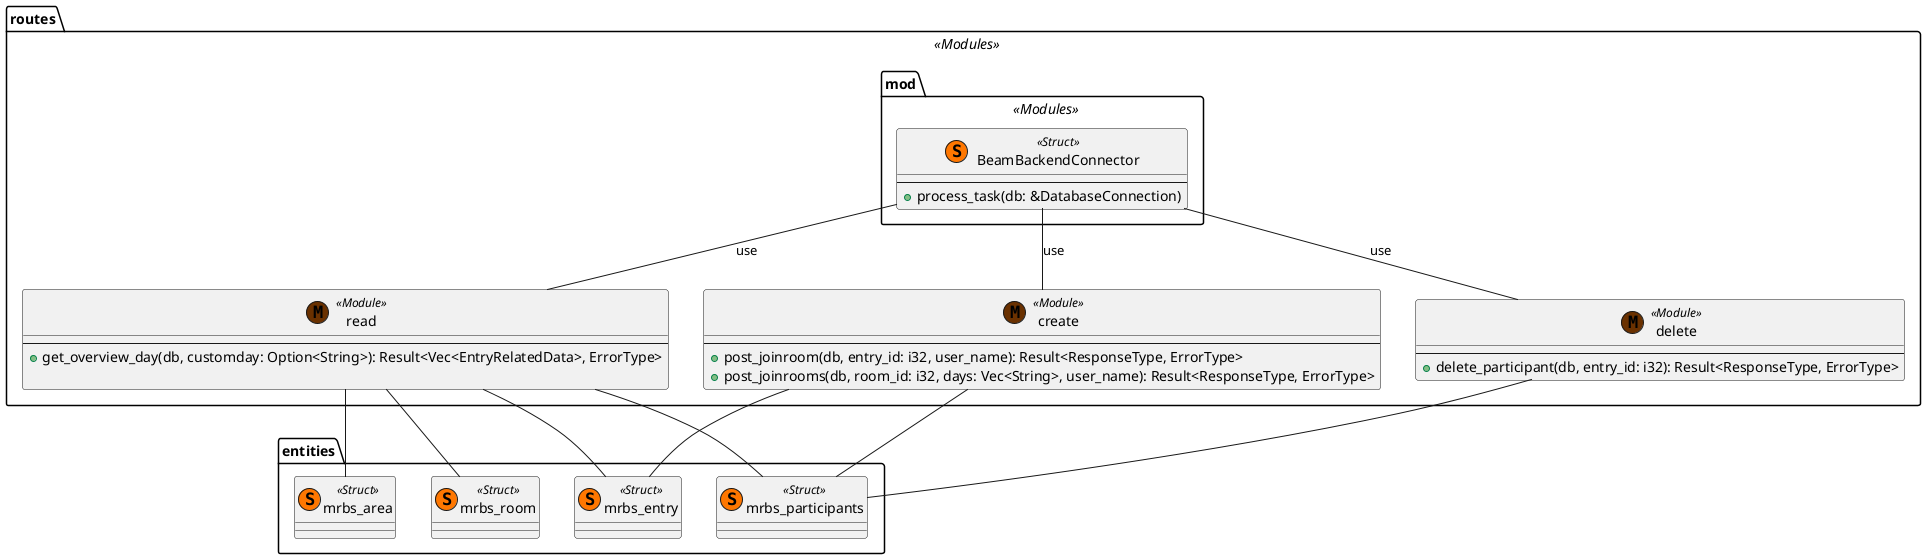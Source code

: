 @startuml

package routes <<Modules>> {
    class read << (M, #6A3100) Module>> {
    --
    + get_overview_day(db, customday: Option<String>): Result<Vec<EntryRelatedData>, ErrorType>
    
    }
    class create << (M, #6A3100) Module>> {
    --
    + post_joinroom(db, entry_id: i32, user_name): Result<ResponseType, ErrorType>
    + post_joinrooms(db, room_id: i32, days: Vec<String>, user_name): Result<ResponseType, ErrorType>
    }
    class delete << (M, #6A3100) Module>> {
    --
    + delete_participant(db, entry_id: i32): Result<ResponseType, ErrorType>
    }
    package mod <<Modules>> {
        class BeamBackendConnector << (S, #FF7700) Struct>> {
            --
            + process_task(db: &DatabaseConnection)
        }
    }

}
package entities {
    class mrbs_area << (S, #FF7700) Struct>> {}
    class mrbs_room << (S, #FF7700) Struct>> {}
    class mrbs_entry << (S, #FF7700) Struct>> {}
    class mrbs_participants << (S, #FF7700) Struct>> {}
}

'' Verbindung 
BeamBackendConnector -- read: use
BeamBackendConnector -- create: use
BeamBackendConnector -- delete : use
read -- mrbs_area
read -- mrbs_room
read -- mrbs_entry
read -- mrbs_participants
create -- mrbs_participants
create -- mrbs_entry
delete -- mrbs_participants

@enduml